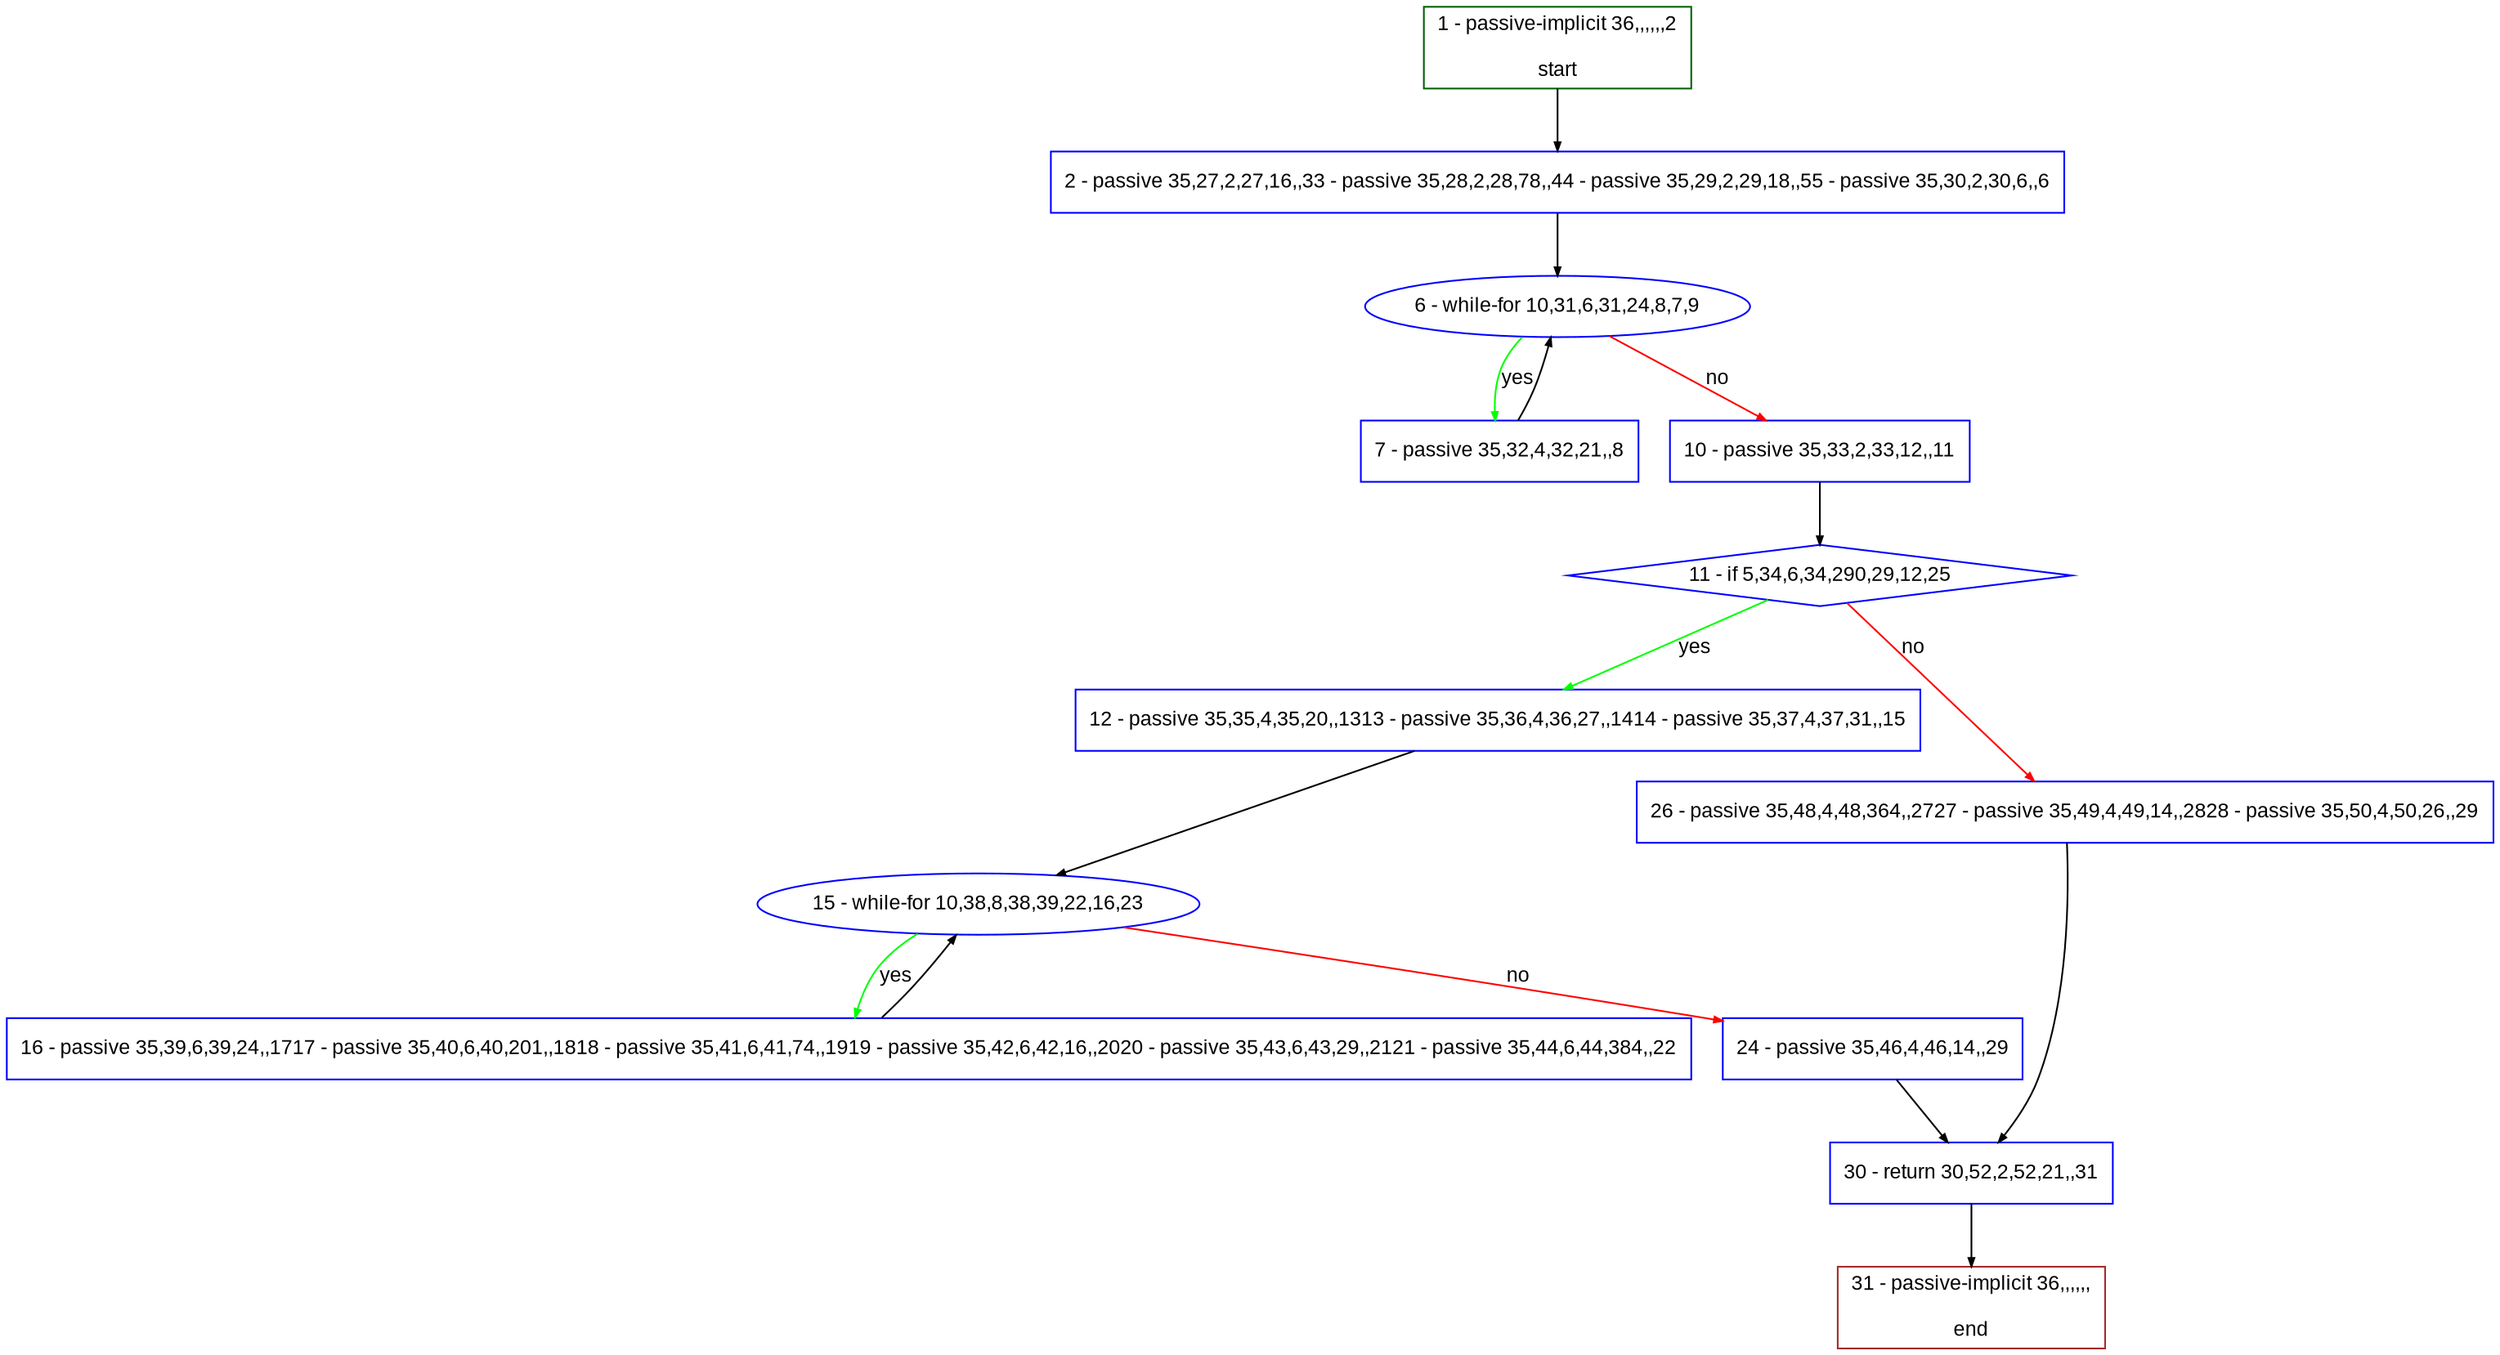 digraph "" {
  graph [pack="true", label="", fontsize="12", packmode="clust", fontname="Arial", fillcolor="#FFFFCC", bgcolor="white", style="rounded,filled", compound="true"];
  node [node_initialized="no", label="", color="grey", fontsize="12", fillcolor="white", fontname="Arial", style="filled", shape="rectangle", compound="true", fixedsize="false"];
  edge [fontcolor="black", arrowhead="normal", arrowtail="none", arrowsize="0.5", ltail="", label="", color="black", fontsize="12", lhead="", fontname="Arial", dir="forward", compound="true"];
  __N1 [label="2 - passive 35,27,2,27,16,,33 - passive 35,28,2,28,78,,44 - passive 35,29,2,29,18,,55 - passive 35,30,2,30,6,,6", color="#0000ff", fillcolor="#ffffff", style="filled", shape="box"];
  __N2 [label="1 - passive-implicit 36,,,,,,2\n\nstart", color="#006400", fillcolor="#ffffff", style="filled", shape="box"];
  __N3 [label="6 - while-for 10,31,6,31,24,8,7,9", color="#0000ff", fillcolor="#ffffff", style="filled", shape="oval"];
  __N4 [label="7 - passive 35,32,4,32,21,,8", color="#0000ff", fillcolor="#ffffff", style="filled", shape="box"];
  __N5 [label="10 - passive 35,33,2,33,12,,11", color="#0000ff", fillcolor="#ffffff", style="filled", shape="box"];
  __N6 [label="11 - if 5,34,6,34,290,29,12,25", color="#0000ff", fillcolor="#ffffff", style="filled", shape="diamond"];
  __N7 [label="12 - passive 35,35,4,35,20,,1313 - passive 35,36,4,36,27,,1414 - passive 35,37,4,37,31,,15", color="#0000ff", fillcolor="#ffffff", style="filled", shape="box"];
  __N8 [label="26 - passive 35,48,4,48,364,,2727 - passive 35,49,4,49,14,,2828 - passive 35,50,4,50,26,,29", color="#0000ff", fillcolor="#ffffff", style="filled", shape="box"];
  __N9 [label="15 - while-for 10,38,8,38,39,22,16,23", color="#0000ff", fillcolor="#ffffff", style="filled", shape="oval"];
  __N10 [label="16 - passive 35,39,6,39,24,,1717 - passive 35,40,6,40,201,,1818 - passive 35,41,6,41,74,,1919 - passive 35,42,6,42,16,,2020 - passive 35,43,6,43,29,,2121 - passive 35,44,6,44,384,,22", color="#0000ff", fillcolor="#ffffff", style="filled", shape="box"];
  __N11 [label="24 - passive 35,46,4,46,14,,29", color="#0000ff", fillcolor="#ffffff", style="filled", shape="box"];
  __N12 [label="30 - return 30,52,2,52,21,,31", color="#0000ff", fillcolor="#ffffff", style="filled", shape="box"];
  __N13 [label="31 - passive-implicit 36,,,,,,\n\nend", color="#a52a2a", fillcolor="#ffffff", style="filled", shape="box"];
  __N2 -> __N1 [arrowhead="normal", arrowtail="none", color="#000000", label="", dir="forward"];
  __N1 -> __N3 [arrowhead="normal", arrowtail="none", color="#000000", label="", dir="forward"];
  __N3 -> __N4 [arrowhead="normal", arrowtail="none", color="#00ff00", label="yes", dir="forward"];
  __N4 -> __N3 [arrowhead="normal", arrowtail="none", color="#000000", label="", dir="forward"];
  __N3 -> __N5 [arrowhead="normal", arrowtail="none", color="#ff0000", label="no", dir="forward"];
  __N5 -> __N6 [arrowhead="normal", arrowtail="none", color="#000000", label="", dir="forward"];
  __N6 -> __N7 [arrowhead="normal", arrowtail="none", color="#00ff00", label="yes", dir="forward"];
  __N6 -> __N8 [arrowhead="normal", arrowtail="none", color="#ff0000", label="no", dir="forward"];
  __N7 -> __N9 [arrowhead="normal", arrowtail="none", color="#000000", label="", dir="forward"];
  __N9 -> __N10 [arrowhead="normal", arrowtail="none", color="#00ff00", label="yes", dir="forward"];
  __N10 -> __N9 [arrowhead="normal", arrowtail="none", color="#000000", label="", dir="forward"];
  __N9 -> __N11 [arrowhead="normal", arrowtail="none", color="#ff0000", label="no", dir="forward"];
  __N11 -> __N12 [arrowhead="normal", arrowtail="none", color="#000000", label="", dir="forward"];
  __N8 -> __N12 [arrowhead="normal", arrowtail="none", color="#000000", label="", dir="forward"];
  __N12 -> __N13 [arrowhead="normal", arrowtail="none", color="#000000", label="", dir="forward"];
}
